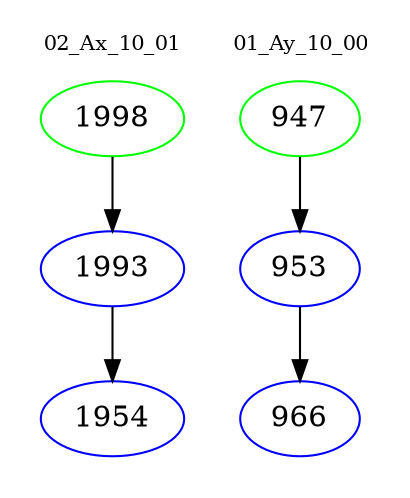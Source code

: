 digraph{
subgraph cluster_0 {
color = white
label = "02_Ax_10_01";
fontsize=10;
T0_1998 [label="1998", color="green"]
T0_1998 -> T0_1993 [color="black"]
T0_1993 [label="1993", color="blue"]
T0_1993 -> T0_1954 [color="black"]
T0_1954 [label="1954", color="blue"]
}
subgraph cluster_1 {
color = white
label = "01_Ay_10_00";
fontsize=10;
T1_947 [label="947", color="green"]
T1_947 -> T1_953 [color="black"]
T1_953 [label="953", color="blue"]
T1_953 -> T1_966 [color="black"]
T1_966 [label="966", color="blue"]
}
}
